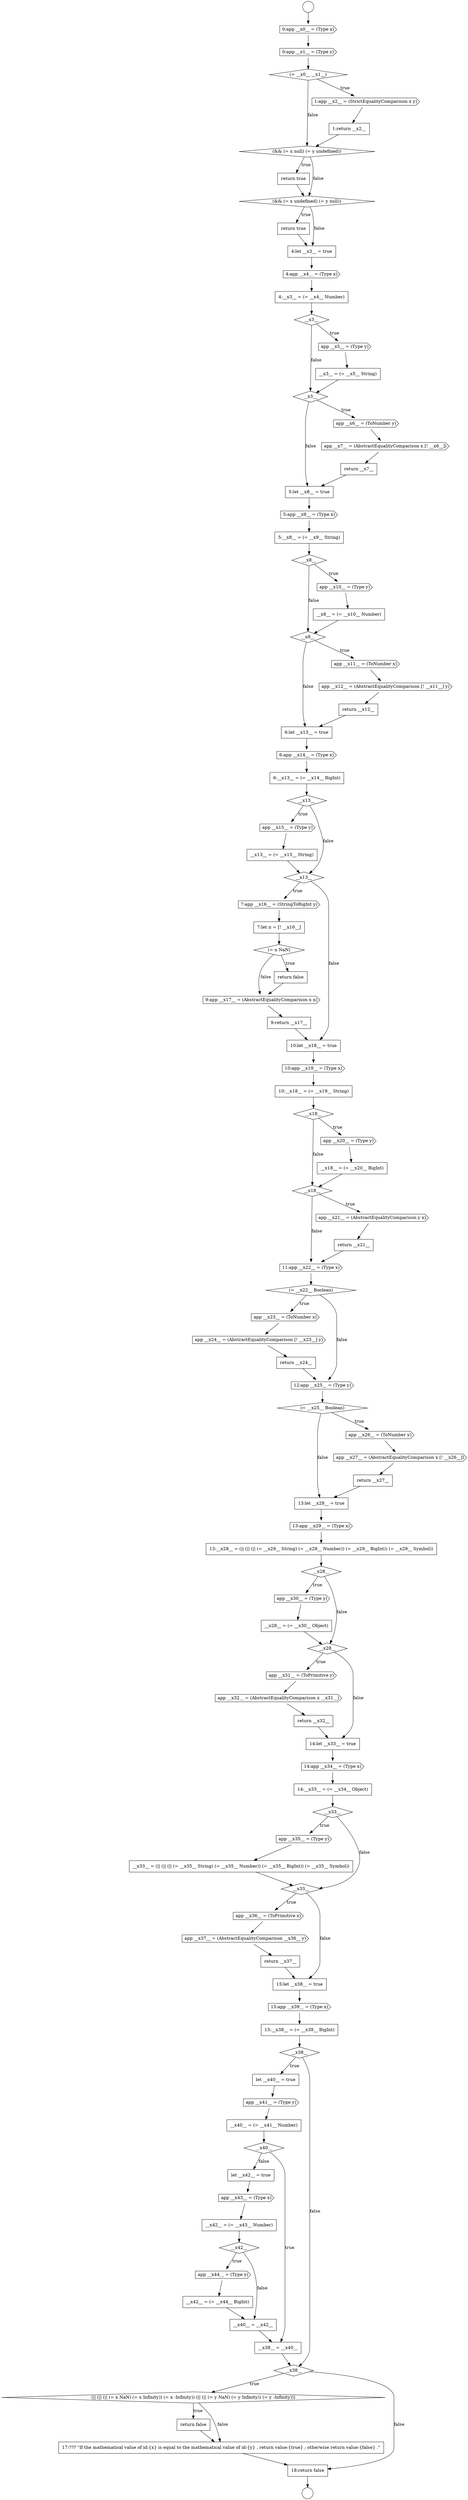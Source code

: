 digraph {
  node945 [shape=none, margin=0, label=<<font color="black">
    <table border="0" cellborder="1" cellspacing="0" cellpadding="10">
      <tr><td align="left">return true</td></tr>
    </table>
  </font>> color="black" fillcolor="white" style=filled]
  node949 [shape=diamond, label=<<font color="black">__x3__</font>> color="black" fillcolor="white" style=filled]
  node942 [shape=diamond, label=<<font color="black">(&amp;&amp; (= x null) (= y undefined))</font>> color="black" fillcolor="white" style=filled]
  node965 [shape=none, margin=0, label=<<font color="black">
    <table border="0" cellborder="1" cellspacing="0" cellpadding="10">
      <tr><td align="left">return __x12__</td></tr>
    </table>
  </font>> color="black" fillcolor="white" style=filled]
  node1030 [shape=cds, label=<<font color="black">app __x44__ = (Type y)</font>> color="black" fillcolor="white" style=filled]
  node1036 [shape=none, margin=0, label=<<font color="black">
    <table border="0" cellborder="1" cellspacing="0" cellpadding="10">
      <tr><td align="left">return false</td></tr>
    </table>
  </font>> color="black" fillcolor="white" style=filled]
  node1024 [shape=none, margin=0, label=<<font color="black">
    <table border="0" cellborder="1" cellspacing="0" cellpadding="10">
      <tr><td align="left">__x40__ = (= __x41__ Number)</td></tr>
    </table>
  </font>> color="black" fillcolor="white" style=filled]
  node1031 [shape=none, margin=0, label=<<font color="black">
    <table border="0" cellborder="1" cellspacing="0" cellpadding="10">
      <tr><td align="left">__x42__ = (= __x44__ BigInt)</td></tr>
    </table>
  </font>> color="black" fillcolor="white" style=filled]
  node962 [shape=diamond, label=<<font color="black">__x8__</font>> color="black" fillcolor="white" style=filled]
  node941 [shape=none, margin=0, label=<<font color="black">
    <table border="0" cellborder="1" cellspacing="0" cellpadding="10">
      <tr><td align="left">1:return __x2__</td></tr>
    </table>
  </font>> color="black" fillcolor="white" style=filled]
  node977 [shape=cds, label=<<font color="black">9:app __x17__ = (AbstractEqualityComparison x n)</font>> color="black" fillcolor="white" style=filled]
  node1005 [shape=cds, label=<<font color="black">app __x31__ = (ToPrimitive y)</font>> color="black" fillcolor="white" style=filled]
  node994 [shape=diamond, label=<<font color="black">(= __x25__ Boolean)</font>> color="black" fillcolor="white" style=filled]
  node1001 [shape=diamond, label=<<font color="black">__x28__</font>> color="black" fillcolor="white" style=filled]
  node973 [shape=cds, label=<<font color="black">7:app __x16__ = (StringToBigInt y)</font>> color="black" fillcolor="white" style=filled]
  node969 [shape=diamond, label=<<font color="black">__x13__</font>> color="black" fillcolor="white" style=filled]
  node1013 [shape=none, margin=0, label=<<font color="black">
    <table border="0" cellborder="1" cellspacing="0" cellpadding="10">
      <tr><td align="left">__x33__ = (|| (|| (|| (= __x35__ String) (= __x35__ Number)) (= __x35__ BigInt)) (= __x35__ Symbol))</td></tr>
    </table>
  </font>> color="black" fillcolor="white" style=filled]
  node937 [shape=cds, label=<<font color="black">0:app __x0__ = (Type x)</font>> color="black" fillcolor="white" style=filled]
  node1020 [shape=none, margin=0, label=<<font color="black">
    <table border="0" cellborder="1" cellspacing="0" cellpadding="10">
      <tr><td align="left">15:__x38__ = (= __x39__ BigInt)</td></tr>
    </table>
  </font>> color="black" fillcolor="white" style=filled]
  node966 [shape=none, margin=0, label=<<font color="black">
    <table border="0" cellborder="1" cellspacing="0" cellpadding="10">
      <tr><td align="left">6:let __x13__ = true</td></tr>
    </table>
  </font>> color="black" fillcolor="white" style=filled]
  node981 [shape=none, margin=0, label=<<font color="black">
    <table border="0" cellborder="1" cellspacing="0" cellpadding="10">
      <tr><td align="left">10:__x18__ = (= __x19__ String)</td></tr>
    </table>
  </font>> color="black" fillcolor="white" style=filled]
  node956 [shape=none, margin=0, label=<<font color="black">
    <table border="0" cellborder="1" cellspacing="0" cellpadding="10">
      <tr><td align="left">5:let __x8__ = true</td></tr>
    </table>
  </font>> color="black" fillcolor="white" style=filled]
  node998 [shape=none, margin=0, label=<<font color="black">
    <table border="0" cellborder="1" cellspacing="0" cellpadding="10">
      <tr><td align="left">13:let __x28__ = true</td></tr>
    </table>
  </font>> color="black" fillcolor="white" style=filled]
  node988 [shape=cds, label=<<font color="black">11:app __x22__ = (Type x)</font>> color="black" fillcolor="white" style=filled]
  node957 [shape=cds, label=<<font color="black">5:app __x9__ = (Type x)</font>> color="black" fillcolor="white" style=filled]
  node1021 [shape=diamond, label=<<font color="black">__x38__</font>> color="black" fillcolor="white" style=filled]
  node952 [shape=diamond, label=<<font color="black">__x3__</font>> color="black" fillcolor="white" style=filled]
  node1032 [shape=none, margin=0, label=<<font color="black">
    <table border="0" cellborder="1" cellspacing="0" cellpadding="10">
      <tr><td align="left">__x40__ = __x42__</td></tr>
    </table>
  </font>> color="black" fillcolor="white" style=filled]
  node1027 [shape=cds, label=<<font color="black">app __x43__ = (Type x)</font>> color="black" fillcolor="white" style=filled]
  node974 [shape=none, margin=0, label=<<font color="black">
    <table border="0" cellborder="1" cellspacing="0" cellpadding="10">
      <tr><td align="left">7:let n = [! __x16__]</td></tr>
    </table>
  </font>> color="black" fillcolor="white" style=filled]
  node1012 [shape=cds, label=<<font color="black">app __x35__ = (Type y)</font>> color="black" fillcolor="white" style=filled]
  node948 [shape=none, margin=0, label=<<font color="black">
    <table border="0" cellborder="1" cellspacing="0" cellpadding="10">
      <tr><td align="left">4:__x3__ = (= __x4__ Number)</td></tr>
    </table>
  </font>> color="black" fillcolor="white" style=filled]
  node1017 [shape=none, margin=0, label=<<font color="black">
    <table border="0" cellborder="1" cellspacing="0" cellpadding="10">
      <tr><td align="left">return __x37__</td></tr>
    </table>
  </font>> color="black" fillcolor="white" style=filled]
  node980 [shape=cds, label=<<font color="black">10:app __x19__ = (Type x)</font>> color="black" fillcolor="white" style=filled]
  node1006 [shape=cds, label=<<font color="black">app __x32__ = (AbstractEqualityComparison x __x31__)</font>> color="black" fillcolor="white" style=filled]
  node989 [shape=diamond, label=<<font color="black">(= __x22__ Boolean)</font>> color="black" fillcolor="white" style=filled]
  node1028 [shape=none, margin=0, label=<<font color="black">
    <table border="0" cellborder="1" cellspacing="0" cellpadding="10">
      <tr><td align="left">__x42__ = (= __x43__ Number)</td></tr>
    </table>
  </font>> color="black" fillcolor="white" style=filled]
  node1016 [shape=cds, label=<<font color="black">app __x37__ = (AbstractEqualityComparison __x36__ y)</font>> color="black" fillcolor="white" style=filled]
  node970 [shape=cds, label=<<font color="black">app __x15__ = (Type y)</font>> color="black" fillcolor="white" style=filled]
  node997 [shape=none, margin=0, label=<<font color="black">
    <table border="0" cellborder="1" cellspacing="0" cellpadding="10">
      <tr><td align="left">return __x27__</td></tr>
    </table>
  </font>> color="black" fillcolor="white" style=filled]
  node985 [shape=diamond, label=<<font color="black">__x18__</font>> color="black" fillcolor="white" style=filled]
  node984 [shape=none, margin=0, label=<<font color="black">
    <table border="0" cellborder="1" cellspacing="0" cellpadding="10">
      <tr><td align="left">__x18__ = (= __x20__ BigInt)</td></tr>
    </table>
  </font>> color="black" fillcolor="white" style=filled]
  node1002 [shape=cds, label=<<font color="black">app __x30__ = (Type y)</font>> color="black" fillcolor="white" style=filled]
  node938 [shape=cds, label=<<font color="black">0:app __x1__ = (Type y)</font>> color="black" fillcolor="white" style=filled]
  node1035 [shape=diamond, label=<<font color="black">(|| (|| (|| (= x NaN) (= x Infinity)) (= x -Infinity)) (|| (|| (= y NaN) (= y Infinity)) (= y -Infinity)))</font>> color="black" fillcolor="white" style=filled]
  node1026 [shape=none, margin=0, label=<<font color="black">
    <table border="0" cellborder="1" cellspacing="0" cellpadding="10">
      <tr><td align="left">let __x42__ = true</td></tr>
    </table>
  </font>> color="black" fillcolor="white" style=filled]
  node953 [shape=cds, label=<<font color="black">app __x6__ = (ToNumber y)</font>> color="black" fillcolor="white" style=filled]
  node975 [shape=diamond, label=<<font color="black">(= n NaN)</font>> color="black" fillcolor="white" style=filled]
  node1007 [shape=none, margin=0, label=<<font color="black">
    <table border="0" cellborder="1" cellspacing="0" cellpadding="10">
      <tr><td align="left">return __x32__</td></tr>
    </table>
  </font>> color="black" fillcolor="white" style=filled]
  node958 [shape=none, margin=0, label=<<font color="black">
    <table border="0" cellborder="1" cellspacing="0" cellpadding="10">
      <tr><td align="left">5:__x8__ = (= __x9__ String)</td></tr>
    </table>
  </font>> color="black" fillcolor="white" style=filled]
  node936 [shape=circle label=" " color="black" fillcolor="white" style=filled]
  node947 [shape=cds, label=<<font color="black">4:app __x4__ = (Type x)</font>> color="black" fillcolor="white" style=filled]
  node979 [shape=none, margin=0, label=<<font color="black">
    <table border="0" cellborder="1" cellspacing="0" cellpadding="10">
      <tr><td align="left">10:let __x18__ = true</td></tr>
    </table>
  </font>> color="black" fillcolor="white" style=filled]
  node1011 [shape=diamond, label=<<font color="black">__x33__</font>> color="black" fillcolor="white" style=filled]
  node990 [shape=cds, label=<<font color="black">app __x23__ = (ToNumber x)</font>> color="black" fillcolor="white" style=filled]
  node996 [shape=cds, label=<<font color="black">app __x27__ = (AbstractEqualityComparison x [! __x26__])</font>> color="black" fillcolor="white" style=filled]
  node1029 [shape=diamond, label=<<font color="black">__x42__</font>> color="black" fillcolor="white" style=filled]
  node964 [shape=cds, label=<<font color="black">app __x12__ = (AbstractEqualityComparison [! __x11__] y)</font>> color="black" fillcolor="white" style=filled]
  node943 [shape=none, margin=0, label=<<font color="black">
    <table border="0" cellborder="1" cellspacing="0" cellpadding="10">
      <tr><td align="left">return true</td></tr>
    </table>
  </font>> color="black" fillcolor="white" style=filled]
  node1022 [shape=none, margin=0, label=<<font color="black">
    <table border="0" cellborder="1" cellspacing="0" cellpadding="10">
      <tr><td align="left">let __x40__ = true</td></tr>
    </table>
  </font>> color="black" fillcolor="white" style=filled]
  node983 [shape=cds, label=<<font color="black">app __x20__ = (Type y)</font>> color="black" fillcolor="white" style=filled]
  node959 [shape=diamond, label=<<font color="black">__x8__</font>> color="black" fillcolor="white" style=filled]
  node1015 [shape=cds, label=<<font color="black">app __x36__ = (ToPrimitive x)</font>> color="black" fillcolor="white" style=filled]
  node986 [shape=cds, label=<<font color="black">app __x21__ = (AbstractEqualityComparison y x)</font>> color="black" fillcolor="white" style=filled]
  node1000 [shape=none, margin=0, label=<<font color="black">
    <table border="0" cellborder="1" cellspacing="0" cellpadding="10">
      <tr><td align="left">13:__x28__ = (|| (|| (|| (= __x29__ String) (= __x29__ Number)) (= __x29__ BigInt)) (= __x29__ Symbol))</td></tr>
    </table>
  </font>> color="black" fillcolor="white" style=filled]
  node1034 [shape=diamond, label=<<font color="black">__x38__</font>> color="black" fillcolor="white" style=filled]
  node944 [shape=diamond, label=<<font color="black">(&amp;&amp; (= x undefined) (= y null))</font>> color="black" fillcolor="white" style=filled]
  node939 [shape=diamond, label=<<font color="black">(= __x0__ __x1__)</font>> color="black" fillcolor="white" style=filled]
  node1018 [shape=none, margin=0, label=<<font color="black">
    <table border="0" cellborder="1" cellspacing="0" cellpadding="10">
      <tr><td align="left">15:let __x38__ = true</td></tr>
    </table>
  </font>> color="black" fillcolor="white" style=filled]
  node968 [shape=none, margin=0, label=<<font color="black">
    <table border="0" cellborder="1" cellspacing="0" cellpadding="10">
      <tr><td align="left">6:__x13__ = (= __x14__ BigInt)</td></tr>
    </table>
  </font>> color="black" fillcolor="white" style=filled]
  node1003 [shape=none, margin=0, label=<<font color="black">
    <table border="0" cellborder="1" cellspacing="0" cellpadding="10">
      <tr><td align="left">__x28__ = (= __x30__ Object)</td></tr>
    </table>
  </font>> color="black" fillcolor="white" style=filled]
  node1025 [shape=diamond, label=<<font color="black">__x40__</font>> color="black" fillcolor="white" style=filled]
  node971 [shape=none, margin=0, label=<<font color="black">
    <table border="0" cellborder="1" cellspacing="0" cellpadding="10">
      <tr><td align="left">__x13__ = (= __x15__ String)</td></tr>
    </table>
  </font>> color="black" fillcolor="white" style=filled]
  node954 [shape=cds, label=<<font color="black">app __x7__ = (AbstractEqualityComparison x [! __x6__])</font>> color="black" fillcolor="white" style=filled]
  node993 [shape=cds, label=<<font color="black">12:app __x25__ = (Type y)</font>> color="black" fillcolor="white" style=filled]
  node1038 [shape=none, margin=0, label=<<font color="black">
    <table border="0" cellborder="1" cellspacing="0" cellpadding="10">
      <tr><td align="left">18:return false</td></tr>
    </table>
  </font>> color="black" fillcolor="white" style=filled]
  node951 [shape=none, margin=0, label=<<font color="black">
    <table border="0" cellborder="1" cellspacing="0" cellpadding="10">
      <tr><td align="left">__x3__ = (= __x5__ String)</td></tr>
    </table>
  </font>> color="black" fillcolor="white" style=filled]
  node1023 [shape=cds, label=<<font color="black">app __x41__ = (Type y)</font>> color="black" fillcolor="white" style=filled]
  node978 [shape=none, margin=0, label=<<font color="black">
    <table border="0" cellborder="1" cellspacing="0" cellpadding="10">
      <tr><td align="left">9:return __x17__</td></tr>
    </table>
  </font>> color="black" fillcolor="white" style=filled]
  node1008 [shape=none, margin=0, label=<<font color="black">
    <table border="0" cellborder="1" cellspacing="0" cellpadding="10">
      <tr><td align="left">14:let __x33__ = true</td></tr>
    </table>
  </font>> color="black" fillcolor="white" style=filled]
  node991 [shape=cds, label=<<font color="black">app __x24__ = (AbstractEqualityComparison [! __x23__] y)</font>> color="black" fillcolor="white" style=filled]
  node976 [shape=none, margin=0, label=<<font color="black">
    <table border="0" cellborder="1" cellspacing="0" cellpadding="10">
      <tr><td align="left">return false</td></tr>
    </table>
  </font>> color="black" fillcolor="white" style=filled]
  node1010 [shape=none, margin=0, label=<<font color="black">
    <table border="0" cellborder="1" cellspacing="0" cellpadding="10">
      <tr><td align="left">14:__x33__ = (= __x34__ Object)</td></tr>
    </table>
  </font>> color="black" fillcolor="white" style=filled]
  node961 [shape=none, margin=0, label=<<font color="black">
    <table border="0" cellborder="1" cellspacing="0" cellpadding="10">
      <tr><td align="left">__x8__ = (= __x10__ Number)</td></tr>
    </table>
  </font>> color="black" fillcolor="white" style=filled]
  node963 [shape=cds, label=<<font color="black">app __x11__ = (ToNumber x)</font>> color="black" fillcolor="white" style=filled]
  node946 [shape=none, margin=0, label=<<font color="black">
    <table border="0" cellborder="1" cellspacing="0" cellpadding="10">
      <tr><td align="left">4:let __x3__ = true</td></tr>
    </table>
  </font>> color="black" fillcolor="white" style=filled]
  node995 [shape=cds, label=<<font color="black">app __x26__ = (ToNumber y)</font>> color="black" fillcolor="white" style=filled]
  node999 [shape=cds, label=<<font color="black">13:app __x29__ = (Type x)</font>> color="black" fillcolor="white" style=filled]
  node967 [shape=cds, label=<<font color="black">6:app __x14__ = (Type x)</font>> color="black" fillcolor="white" style=filled]
  node950 [shape=cds, label=<<font color="black">app __x5__ = (Type y)</font>> color="black" fillcolor="white" style=filled]
  node1033 [shape=none, margin=0, label=<<font color="black">
    <table border="0" cellborder="1" cellspacing="0" cellpadding="10">
      <tr><td align="left">__x38__ = __x40__</td></tr>
    </table>
  </font>> color="black" fillcolor="white" style=filled]
  node960 [shape=cds, label=<<font color="black">app __x10__ = (Type y)</font>> color="black" fillcolor="white" style=filled]
  node955 [shape=none, margin=0, label=<<font color="black">
    <table border="0" cellborder="1" cellspacing="0" cellpadding="10">
      <tr><td align="left">return __x7__</td></tr>
    </table>
  </font>> color="black" fillcolor="white" style=filled]
  node987 [shape=none, margin=0, label=<<font color="black">
    <table border="0" cellborder="1" cellspacing="0" cellpadding="10">
      <tr><td align="left">return __x21__</td></tr>
    </table>
  </font>> color="black" fillcolor="white" style=filled]
  node1019 [shape=cds, label=<<font color="black">15:app __x39__ = (Type x)</font>> color="black" fillcolor="white" style=filled]
  node992 [shape=none, margin=0, label=<<font color="black">
    <table border="0" cellborder="1" cellspacing="0" cellpadding="10">
      <tr><td align="left">return __x24__</td></tr>
    </table>
  </font>> color="black" fillcolor="white" style=filled]
  node982 [shape=diamond, label=<<font color="black">__x18__</font>> color="black" fillcolor="white" style=filled]
  node1004 [shape=diamond, label=<<font color="black">__x28__</font>> color="black" fillcolor="white" style=filled]
  node940 [shape=cds, label=<<font color="black">1:app __x2__ = (StrictEqualityComparison x y)</font>> color="black" fillcolor="white" style=filled]
  node1037 [shape=none, margin=0, label=<<font color="black">
    <table border="0" cellborder="1" cellspacing="0" cellpadding="10">
      <tr><td align="left">17:??? &quot;If the mathematical value of id:{x} is equal to the mathematical value of id:{y} , return value:{true} ; otherwise return value:{false} .&quot;</td></tr>
    </table>
  </font>> color="black" fillcolor="white" style=filled]
  node935 [shape=circle label=" " color="black" fillcolor="white" style=filled]
  node1009 [shape=cds, label=<<font color="black">14:app __x34__ = (Type x)</font>> color="black" fillcolor="white" style=filled]
  node1014 [shape=diamond, label=<<font color="black">__x33__</font>> color="black" fillcolor="white" style=filled]
  node972 [shape=diamond, label=<<font color="black">__x13__</font>> color="black" fillcolor="white" style=filled]
  node1023 -> node1024 [ color="black"]
  node1033 -> node1034 [ color="black"]
  node946 -> node947 [ color="black"]
  node973 -> node974 [ color="black"]
  node965 -> node966 [ color="black"]
  node1003 -> node1004 [ color="black"]
  node943 -> node944 [ color="black"]
  node1019 -> node1020 [ color="black"]
  node958 -> node959 [ color="black"]
  node970 -> node971 [ color="black"]
  node952 -> node953 [label=<<font color="black">true</font>> color="black"]
  node952 -> node956 [label=<<font color="black">false</font>> color="black"]
  node935 -> node937 [ color="black"]
  node948 -> node949 [ color="black"]
  node975 -> node976 [label=<<font color="black">true</font>> color="black"]
  node975 -> node977 [label=<<font color="black">false</font>> color="black"]
  node1002 -> node1003 [ color="black"]
  node955 -> node956 [ color="black"]
  node974 -> node975 [ color="black"]
  node993 -> node994 [ color="black"]
  node1030 -> node1031 [ color="black"]
  node1024 -> node1025 [ color="black"]
  node998 -> node999 [ color="black"]
  node939 -> node940 [label=<<font color="black">true</font>> color="black"]
  node939 -> node942 [label=<<font color="black">false</font>> color="black"]
  node957 -> node958 [ color="black"]
  node971 -> node972 [ color="black"]
  node962 -> node963 [label=<<font color="black">true</font>> color="black"]
  node962 -> node966 [label=<<font color="black">false</font>> color="black"]
  node1011 -> node1012 [label=<<font color="black">true</font>> color="black"]
  node1011 -> node1014 [label=<<font color="black">false</font>> color="black"]
  node976 -> node977 [ color="black"]
  node1018 -> node1019 [ color="black"]
  node1032 -> node1033 [ color="black"]
  node1031 -> node1032 [ color="black"]
  node942 -> node943 [label=<<font color="black">true</font>> color="black"]
  node942 -> node944 [label=<<font color="black">false</font>> color="black"]
  node951 -> node952 [ color="black"]
  node1034 -> node1035 [label=<<font color="black">true</font>> color="black"]
  node1034 -> node1038 [label=<<font color="black">false</font>> color="black"]
  node1026 -> node1027 [ color="black"]
  node990 -> node991 [ color="black"]
  node963 -> node964 [ color="black"]
  node961 -> node962 [ color="black"]
  node1007 -> node1008 [ color="black"]
  node982 -> node983 [label=<<font color="black">true</font>> color="black"]
  node982 -> node985 [label=<<font color="black">false</font>> color="black"]
  node992 -> node993 [ color="black"]
  node1009 -> node1010 [ color="black"]
  node991 -> node992 [ color="black"]
  node999 -> node1000 [ color="black"]
  node996 -> node997 [ color="black"]
  node964 -> node965 [ color="black"]
  node995 -> node996 [ color="black"]
  node950 -> node951 [ color="black"]
  node984 -> node985 [ color="black"]
  node949 -> node950 [label=<<font color="black">true</font>> color="black"]
  node949 -> node952 [label=<<font color="black">false</font>> color="black"]
  node1036 -> node1037 [ color="black"]
  node1027 -> node1028 [ color="black"]
  node968 -> node969 [ color="black"]
  node1037 -> node1038 [ color="black"]
  node937 -> node938 [ color="black"]
  node1015 -> node1016 [ color="black"]
  node972 -> node973 [label=<<font color="black">true</font>> color="black"]
  node972 -> node979 [label=<<font color="black">false</font>> color="black"]
  node1025 -> node1033 [label=<<font color="black">true</font>> color="black"]
  node1025 -> node1026 [label=<<font color="black">false</font>> color="black"]
  node1029 -> node1030 [label=<<font color="black">true</font>> color="black"]
  node1029 -> node1032 [label=<<font color="black">false</font>> color="black"]
  node1020 -> node1021 [ color="black"]
  node944 -> node945 [label=<<font color="black">true</font>> color="black"]
  node944 -> node946 [label=<<font color="black">false</font>> color="black"]
  node983 -> node984 [ color="black"]
  node966 -> node967 [ color="black"]
  node977 -> node978 [ color="black"]
  node978 -> node979 [ color="black"]
  node1004 -> node1005 [label=<<font color="black">true</font>> color="black"]
  node1004 -> node1008 [label=<<font color="black">false</font>> color="black"]
  node1013 -> node1014 [ color="black"]
  node1021 -> node1022 [label=<<font color="black">true</font>> color="black"]
  node1021 -> node1034 [label=<<font color="black">false</font>> color="black"]
  node986 -> node987 [ color="black"]
  node1022 -> node1023 [ color="black"]
  node981 -> node982 [ color="black"]
  node988 -> node989 [ color="black"]
  node959 -> node960 [label=<<font color="black">true</font>> color="black"]
  node959 -> node962 [label=<<font color="black">false</font>> color="black"]
  node1017 -> node1018 [ color="black"]
  node954 -> node955 [ color="black"]
  node940 -> node941 [ color="black"]
  node945 -> node946 [ color="black"]
  node1000 -> node1001 [ color="black"]
  node1008 -> node1009 [ color="black"]
  node987 -> node988 [ color="black"]
  node1035 -> node1036 [label=<<font color="black">true</font>> color="black"]
  node1035 -> node1037 [label=<<font color="black">false</font>> color="black"]
  node1038 -> node936 [ color="black"]
  node979 -> node980 [ color="black"]
  node1016 -> node1017 [ color="black"]
  node941 -> node942 [ color="black"]
  node969 -> node970 [label=<<font color="black">true</font>> color="black"]
  node969 -> node972 [label=<<font color="black">false</font>> color="black"]
  node997 -> node998 [ color="black"]
  node985 -> node986 [label=<<font color="black">true</font>> color="black"]
  node985 -> node988 [label=<<font color="black">false</font>> color="black"]
  node1014 -> node1015 [label=<<font color="black">true</font>> color="black"]
  node1014 -> node1018 [label=<<font color="black">false</font>> color="black"]
  node980 -> node981 [ color="black"]
  node956 -> node957 [ color="black"]
  node1028 -> node1029 [ color="black"]
  node1010 -> node1011 [ color="black"]
  node938 -> node939 [ color="black"]
  node967 -> node968 [ color="black"]
  node947 -> node948 [ color="black"]
  node953 -> node954 [ color="black"]
  node1006 -> node1007 [ color="black"]
  node960 -> node961 [ color="black"]
  node989 -> node990 [label=<<font color="black">true</font>> color="black"]
  node989 -> node993 [label=<<font color="black">false</font>> color="black"]
  node1001 -> node1002 [label=<<font color="black">true</font>> color="black"]
  node1001 -> node1004 [label=<<font color="black">false</font>> color="black"]
  node1005 -> node1006 [ color="black"]
  node1012 -> node1013 [ color="black"]
  node994 -> node995 [label=<<font color="black">true</font>> color="black"]
  node994 -> node998 [label=<<font color="black">false</font>> color="black"]
}
